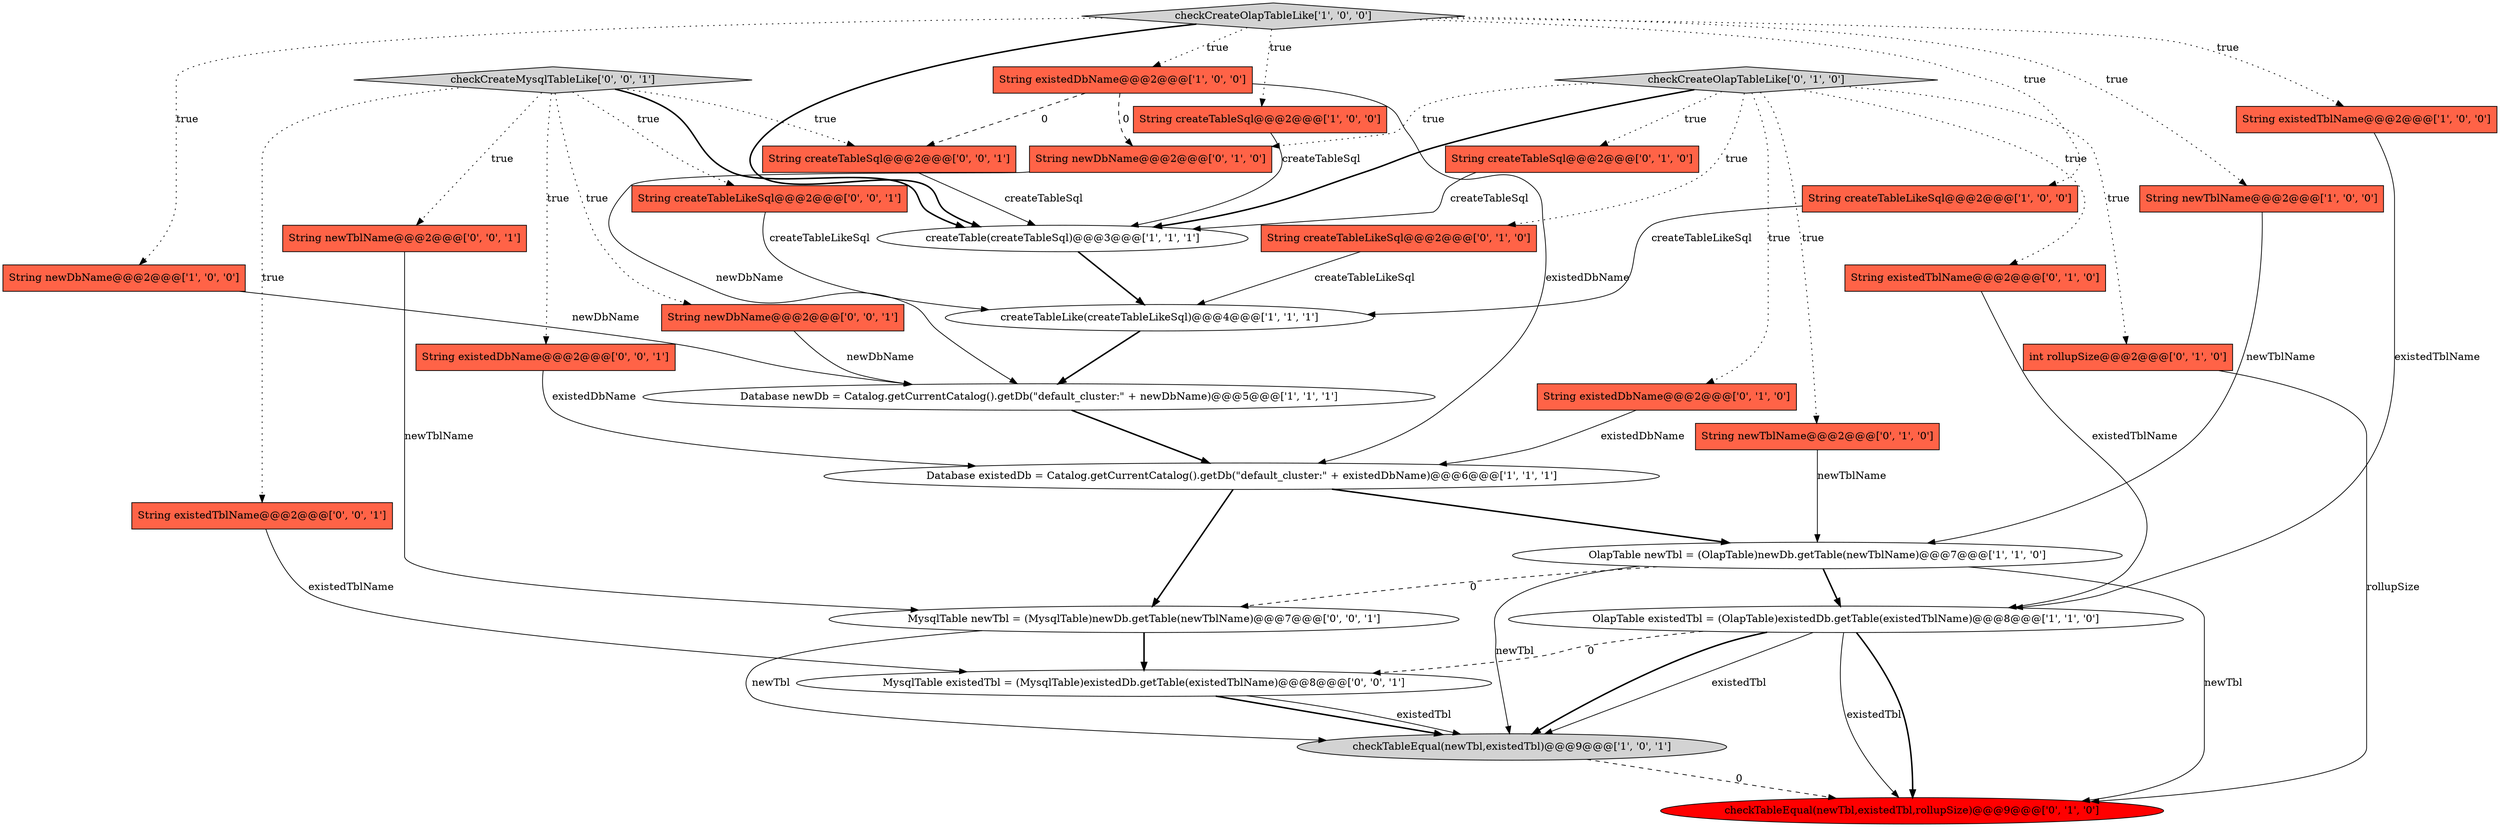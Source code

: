 digraph {
2 [style = filled, label = "createTable(createTableSql)@@@3@@@['1', '1', '1']", fillcolor = white, shape = ellipse image = "AAA0AAABBB1BBB"];
30 [style = filled, label = "String existedTblName@@@2@@@['0', '0', '1']", fillcolor = tomato, shape = box image = "AAA0AAABBB3BBB"];
20 [style = filled, label = "String newTblName@@@2@@@['0', '1', '0']", fillcolor = tomato, shape = box image = "AAA0AAABBB2BBB"];
10 [style = filled, label = "String existedDbName@@@2@@@['1', '0', '0']", fillcolor = tomato, shape = box image = "AAA1AAABBB1BBB"];
25 [style = filled, label = "String createTableLikeSql@@@2@@@['0', '0', '1']", fillcolor = tomato, shape = box image = "AAA0AAABBB3BBB"];
22 [style = filled, label = "checkTableEqual(newTbl,existedTbl,rollupSize)@@@9@@@['0', '1', '0']", fillcolor = red, shape = ellipse image = "AAA1AAABBB2BBB"];
6 [style = filled, label = "OlapTable newTbl = (OlapTable)newDb.getTable(newTblName)@@@7@@@['1', '1', '0']", fillcolor = white, shape = ellipse image = "AAA0AAABBB1BBB"];
21 [style = filled, label = "String newDbName@@@2@@@['0', '1', '0']", fillcolor = tomato, shape = box image = "AAA1AAABBB2BBB"];
28 [style = filled, label = "MysqlTable existedTbl = (MysqlTable)existedDb.getTable(existedTblName)@@@8@@@['0', '0', '1']", fillcolor = white, shape = ellipse image = "AAA0AAABBB3BBB"];
0 [style = filled, label = "String newTblName@@@2@@@['1', '0', '0']", fillcolor = tomato, shape = box image = "AAA0AAABBB1BBB"];
26 [style = filled, label = "checkCreateMysqlTableLike['0', '0', '1']", fillcolor = lightgray, shape = diamond image = "AAA0AAABBB3BBB"];
24 [style = filled, label = "MysqlTable newTbl = (MysqlTable)newDb.getTable(newTblName)@@@7@@@['0', '0', '1']", fillcolor = white, shape = ellipse image = "AAA0AAABBB3BBB"];
15 [style = filled, label = "String createTableSql@@@2@@@['0', '1', '0']", fillcolor = tomato, shape = box image = "AAA0AAABBB2BBB"];
7 [style = filled, label = "checkCreateOlapTableLike['1', '0', '0']", fillcolor = lightgray, shape = diamond image = "AAA0AAABBB1BBB"];
23 [style = filled, label = "String newDbName@@@2@@@['0', '0', '1']", fillcolor = tomato, shape = box image = "AAA0AAABBB3BBB"];
3 [style = filled, label = "Database newDb = Catalog.getCurrentCatalog().getDb(\"default_cluster:\" + newDbName)@@@5@@@['1', '1', '1']", fillcolor = white, shape = ellipse image = "AAA0AAABBB1BBB"];
12 [style = filled, label = "Database existedDb = Catalog.getCurrentCatalog().getDb(\"default_cluster:\" + existedDbName)@@@6@@@['1', '1', '1']", fillcolor = white, shape = ellipse image = "AAA0AAABBB1BBB"];
19 [style = filled, label = "int rollupSize@@@2@@@['0', '1', '0']", fillcolor = tomato, shape = box image = "AAA0AAABBB2BBB"];
16 [style = filled, label = "checkCreateOlapTableLike['0', '1', '0']", fillcolor = lightgray, shape = diamond image = "AAA0AAABBB2BBB"];
5 [style = filled, label = "checkTableEqual(newTbl,existedTbl)@@@9@@@['1', '0', '1']", fillcolor = lightgray, shape = ellipse image = "AAA0AAABBB1BBB"];
4 [style = filled, label = "String newDbName@@@2@@@['1', '0', '0']", fillcolor = tomato, shape = box image = "AAA0AAABBB1BBB"];
29 [style = filled, label = "String newTblName@@@2@@@['0', '0', '1']", fillcolor = tomato, shape = box image = "AAA0AAABBB3BBB"];
31 [style = filled, label = "String createTableSql@@@2@@@['0', '0', '1']", fillcolor = tomato, shape = box image = "AAA0AAABBB3BBB"];
11 [style = filled, label = "OlapTable existedTbl = (OlapTable)existedDb.getTable(existedTblName)@@@8@@@['1', '1', '0']", fillcolor = white, shape = ellipse image = "AAA0AAABBB1BBB"];
27 [style = filled, label = "String existedDbName@@@2@@@['0', '0', '1']", fillcolor = tomato, shape = box image = "AAA0AAABBB3BBB"];
18 [style = filled, label = "String existedDbName@@@2@@@['0', '1', '0']", fillcolor = tomato, shape = box image = "AAA0AAABBB2BBB"];
8 [style = filled, label = "String createTableSql@@@2@@@['1', '0', '0']", fillcolor = tomato, shape = box image = "AAA0AAABBB1BBB"];
1 [style = filled, label = "String existedTblName@@@2@@@['1', '0', '0']", fillcolor = tomato, shape = box image = "AAA0AAABBB1BBB"];
17 [style = filled, label = "String createTableLikeSql@@@2@@@['0', '1', '0']", fillcolor = tomato, shape = box image = "AAA0AAABBB2BBB"];
14 [style = filled, label = "String existedTblName@@@2@@@['0', '1', '0']", fillcolor = tomato, shape = box image = "AAA0AAABBB2BBB"];
13 [style = filled, label = "createTableLike(createTableLikeSql)@@@4@@@['1', '1', '1']", fillcolor = white, shape = ellipse image = "AAA0AAABBB1BBB"];
9 [style = filled, label = "String createTableLikeSql@@@2@@@['1', '0', '0']", fillcolor = tomato, shape = box image = "AAA0AAABBB1BBB"];
16->19 [style = dotted, label="true"];
24->28 [style = bold, label=""];
27->12 [style = solid, label="existedDbName"];
20->6 [style = solid, label="newTblName"];
18->12 [style = solid, label="existedDbName"];
8->2 [style = solid, label="createTableSql"];
28->5 [style = bold, label=""];
19->22 [style = solid, label="rollupSize"];
7->10 [style = dotted, label="true"];
10->21 [style = dashed, label="0"];
9->13 [style = solid, label="createTableLikeSql"];
25->13 [style = solid, label="createTableLikeSql"];
24->5 [style = solid, label="newTbl"];
26->25 [style = dotted, label="true"];
26->27 [style = dotted, label="true"];
16->17 [style = dotted, label="true"];
10->31 [style = dashed, label="0"];
0->6 [style = solid, label="newTblName"];
16->20 [style = dotted, label="true"];
26->23 [style = dotted, label="true"];
29->24 [style = solid, label="newTblName"];
3->12 [style = bold, label=""];
16->2 [style = bold, label=""];
12->24 [style = bold, label=""];
7->9 [style = dotted, label="true"];
12->6 [style = bold, label=""];
7->0 [style = dotted, label="true"];
2->13 [style = bold, label=""];
15->2 [style = solid, label="createTableSql"];
11->28 [style = dashed, label="0"];
4->3 [style = solid, label="newDbName"];
11->22 [style = solid, label="existedTbl"];
30->28 [style = solid, label="existedTblName"];
28->5 [style = solid, label="existedTbl"];
11->5 [style = bold, label=""];
31->2 [style = solid, label="createTableSql"];
26->2 [style = bold, label=""];
26->31 [style = dotted, label="true"];
17->13 [style = solid, label="createTableLikeSql"];
13->3 [style = bold, label=""];
26->30 [style = dotted, label="true"];
7->2 [style = bold, label=""];
6->24 [style = dashed, label="0"];
6->5 [style = solid, label="newTbl"];
6->11 [style = bold, label=""];
1->11 [style = solid, label="existedTblName"];
7->4 [style = dotted, label="true"];
10->12 [style = solid, label="existedDbName"];
16->14 [style = dotted, label="true"];
14->11 [style = solid, label="existedTblName"];
11->22 [style = bold, label=""];
23->3 [style = solid, label="newDbName"];
21->3 [style = solid, label="newDbName"];
16->21 [style = dotted, label="true"];
26->29 [style = dotted, label="true"];
6->22 [style = solid, label="newTbl"];
5->22 [style = dashed, label="0"];
11->5 [style = solid, label="existedTbl"];
7->1 [style = dotted, label="true"];
7->8 [style = dotted, label="true"];
16->15 [style = dotted, label="true"];
16->18 [style = dotted, label="true"];
}

